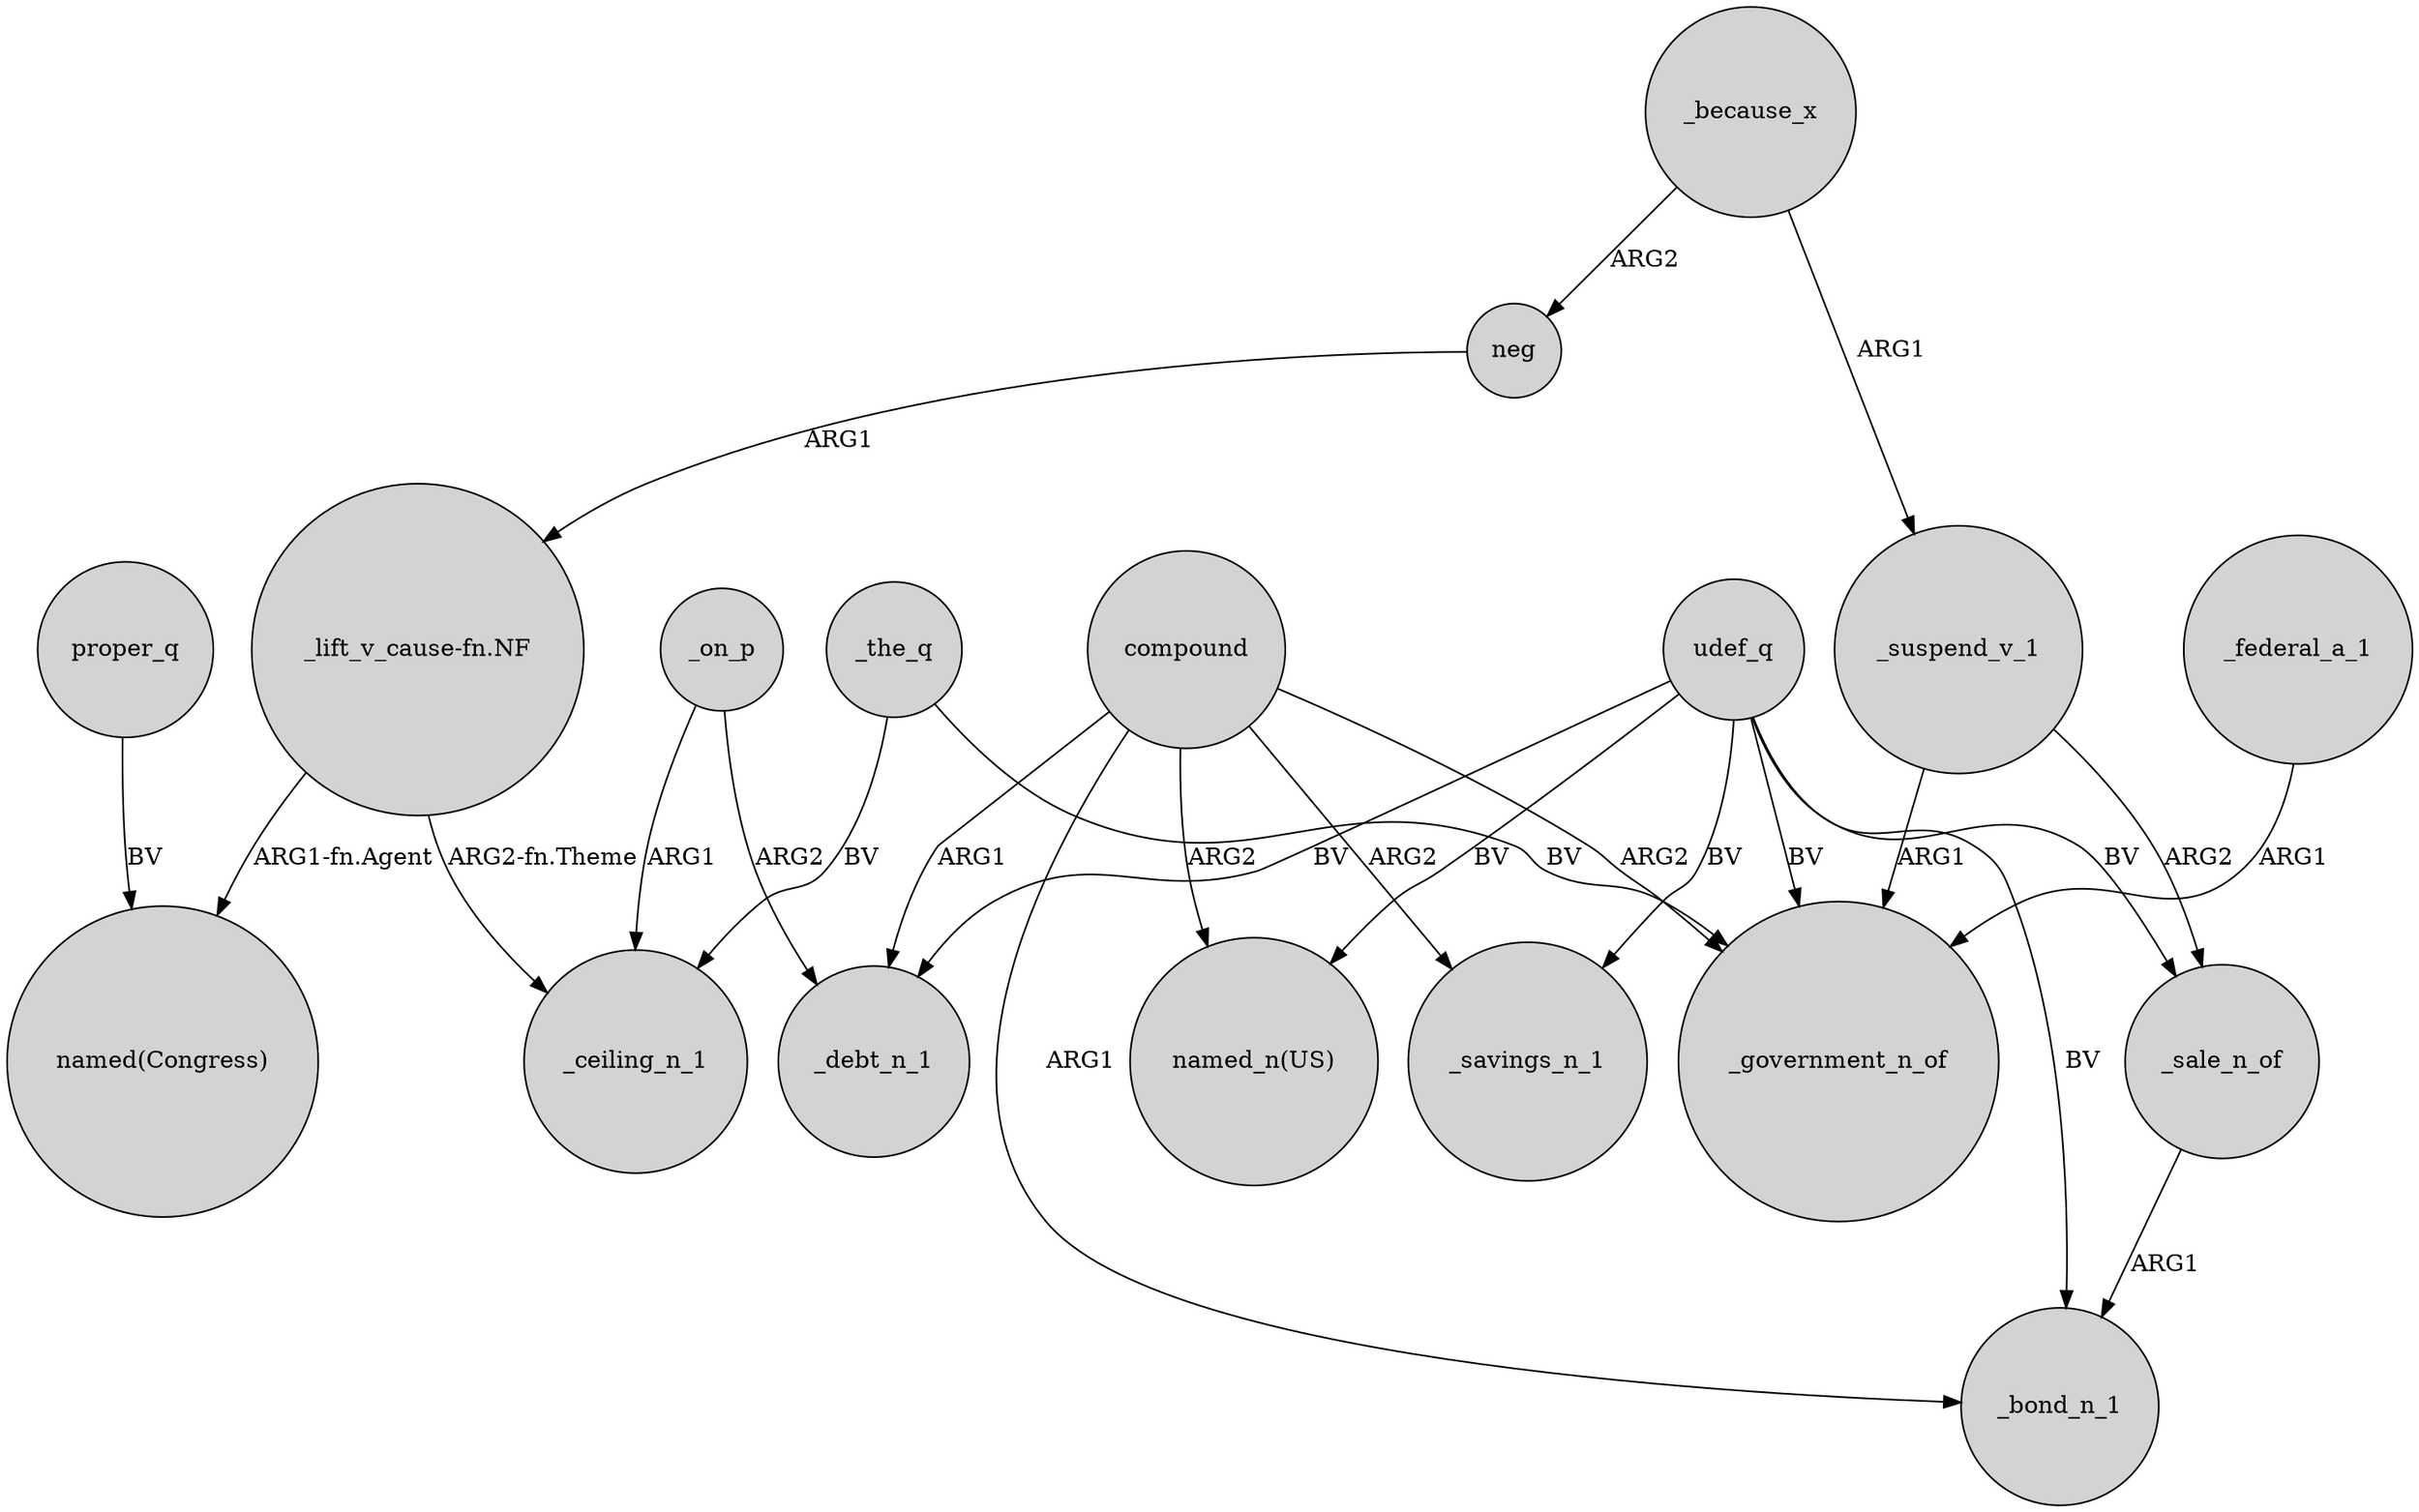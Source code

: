 digraph {
	node [shape=circle style=filled]
	neg -> "_lift_v_cause-fn.NF" [label=ARG1]
	udef_q -> "named_n(US)" [label=BV]
	compound -> _debt_n_1 [label=ARG1]
	compound -> _government_n_of [label=ARG2]
	udef_q -> _government_n_of [label=BV]
	udef_q -> _debt_n_1 [label=BV]
	_because_x -> _suspend_v_1 [label=ARG1]
	_sale_n_of -> _bond_n_1 [label=ARG1]
	compound -> _savings_n_1 [label=ARG2]
	compound -> _bond_n_1 [label=ARG1]
	udef_q -> _savings_n_1 [label=BV]
	compound -> "named_n(US)" [label=ARG2]
	_federal_a_1 -> _government_n_of [label=ARG1]
	proper_q -> "named(Congress)" [label=BV]
	_because_x -> neg [label=ARG2]
	_on_p -> _debt_n_1 [label=ARG2]
	"_lift_v_cause-fn.NF" -> "named(Congress)" [label="ARG1-fn.Agent"]
	udef_q -> _bond_n_1 [label=BV]
	_suspend_v_1 -> _government_n_of [label=ARG1]
	"_lift_v_cause-fn.NF" -> _ceiling_n_1 [label="ARG2-fn.Theme"]
	udef_q -> _sale_n_of [label=BV]
	_the_q -> _government_n_of [label=BV]
	_suspend_v_1 -> _sale_n_of [label=ARG2]
	_the_q -> _ceiling_n_1 [label=BV]
	_on_p -> _ceiling_n_1 [label=ARG1]
}
